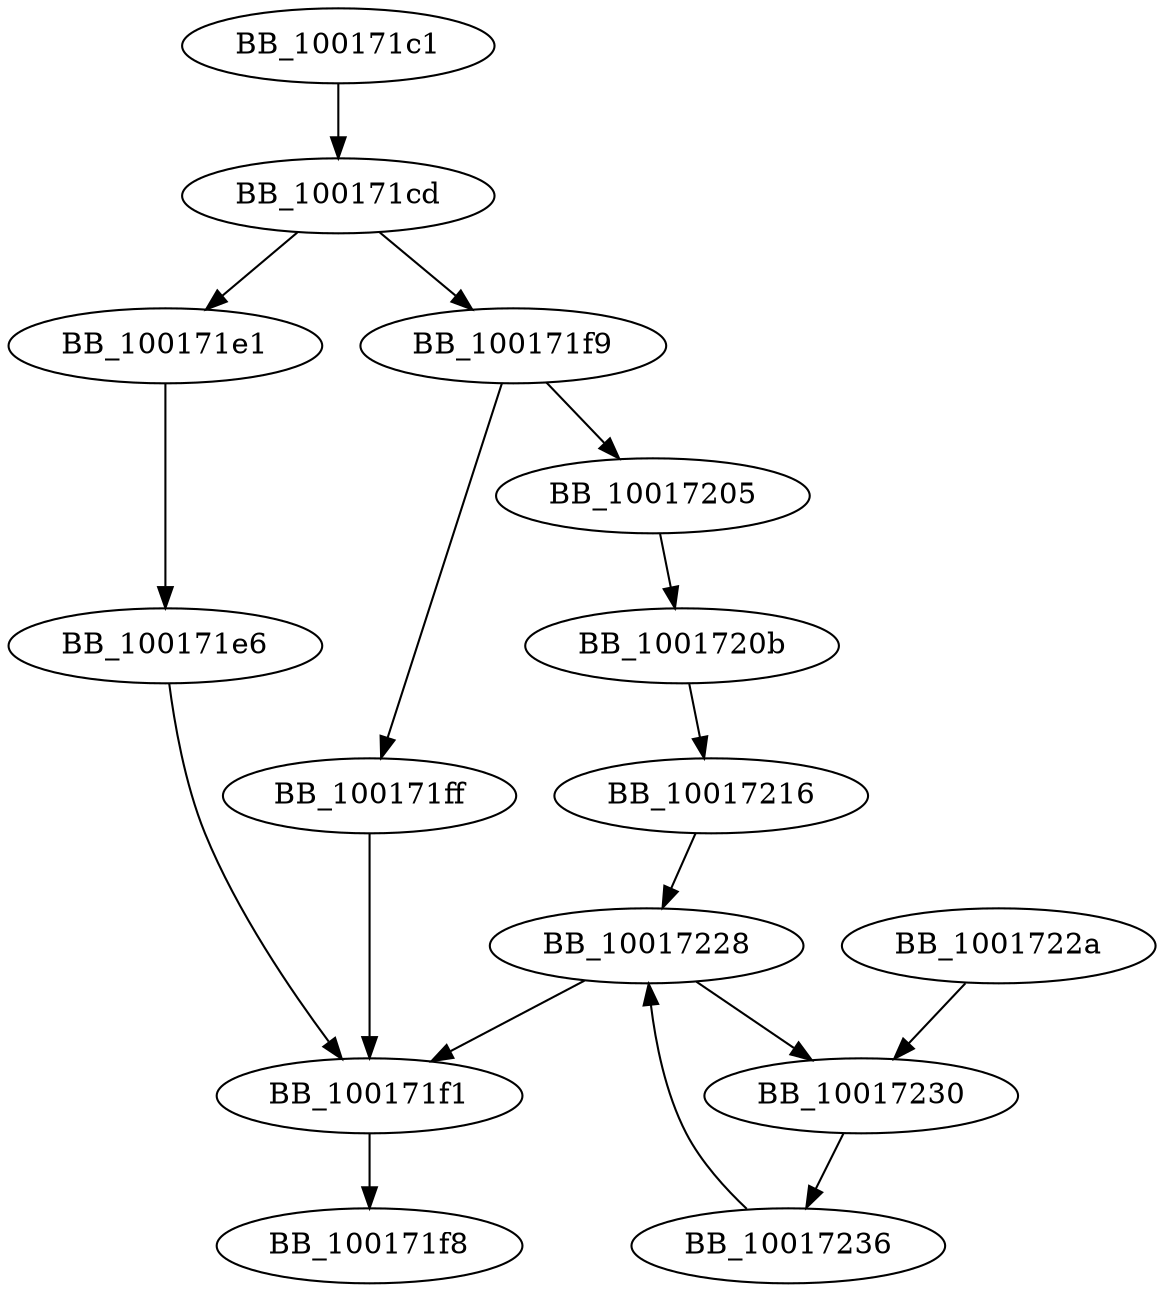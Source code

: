 DiGraph _fclose{
BB_100171c1->BB_100171cd
BB_100171cd->BB_100171e1
BB_100171cd->BB_100171f9
BB_100171e1->BB_100171e6
BB_100171e6->BB_100171f1
BB_100171f1->BB_100171f8
BB_100171f9->BB_100171ff
BB_100171f9->BB_10017205
BB_100171ff->BB_100171f1
BB_10017205->BB_1001720b
BB_1001720b->BB_10017216
BB_10017216->BB_10017228
BB_10017228->BB_100171f1
BB_10017228->BB_10017230
BB_1001722a->BB_10017230
BB_10017230->BB_10017236
BB_10017236->BB_10017228
}
